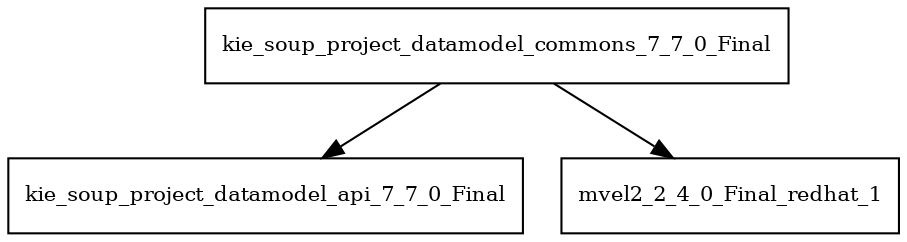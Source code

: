 digraph kie_soup_project_datamodel_commons_7_7_0_Final_dependencies {
  node [shape = box, fontsize=10.0];
  kie_soup_project_datamodel_commons_7_7_0_Final -> kie_soup_project_datamodel_api_7_7_0_Final;
  kie_soup_project_datamodel_commons_7_7_0_Final -> mvel2_2_4_0_Final_redhat_1;
}
